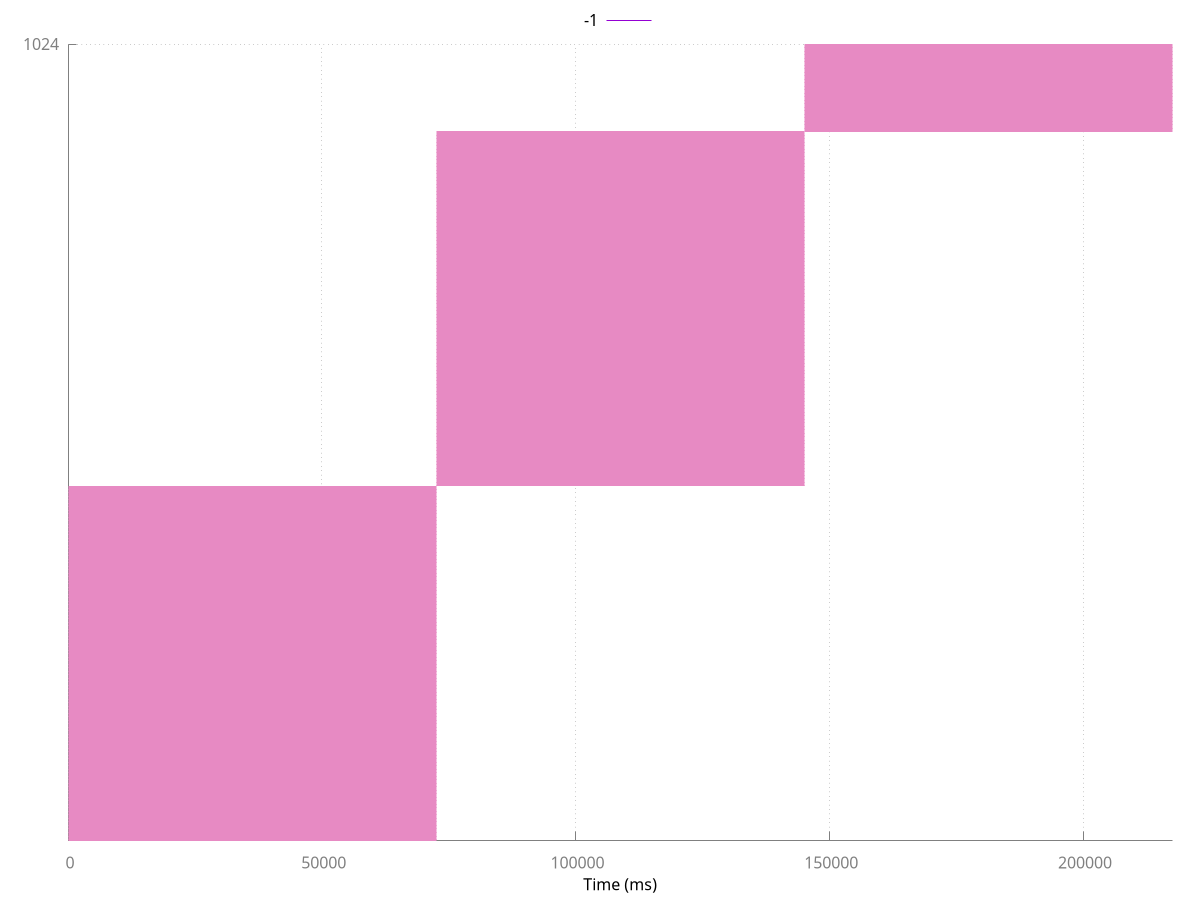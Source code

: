set terminal pdfcairo font 'Times,22' linewidth 4 rounded dashlength 2 size 5,5

# Line style for axes
set style line 80 lt 1 lc rgb "#808080"

# Line style for grid
set style line 81 lt 0 # dashed
set style line 81 lt rgb "#808080"  # grey

set grid back linestyle 81
set border 3 back linestyle 80 # Remove border on top and right.  These
             # borders are useless and make it harder
             # to see plotted lines near the border.
    # Also, put it in grey; no need for so much emphasis on a border.
set xtics nomirror
set ytics nomirror

set style line 1 lt rgb "#fc8d62" lw 1 pt 1
set style line 2 lt rgb "#8da0cb" lw 1 pt 6
set style line 3 lt rgb "#e78ac3" lw 1 pt 2
set style line 4 lt rgb "#a6d854" lw 1 pt 3
set style line 5 lt rgb "#66c2a5" lw 1 pt 4
set style line 6 lt rgb "#ffd92f" lw 1 pt 5
set style line 7 lt rgb "#e5c494" lw 1 pt 7
set style line 8 lt rgb "#b3b3b3" lw 1 pt 8

set xlabel "Time (ms)" offset 0,0.5
set key above

set arrow from 0,0 to 72537.3964844,0 ls 3 nohead
set arrow from 0,1 to 72537.3964844,1 ls 3 nohead
set arrow from 0,2 to 72537.3964844,2 ls 3 nohead
set arrow from 0,3 to 72537.3964844,3 ls 3 nohead
set arrow from 0,4 to 72537.3964844,4 ls 3 nohead
set arrow from 0,5 to 72537.3964844,5 ls 3 nohead
set arrow from 0,6 to 72537.3964844,6 ls 3 nohead
set arrow from 0,7 to 72537.3964844,7 ls 3 nohead
set arrow from 0,8 to 72537.3964844,8 ls 3 nohead
set arrow from 0,9 to 72537.3964844,9 ls 3 nohead
set arrow from 0,10 to 72537.3964844,10 ls 3 nohead
set arrow from 0,11 to 72537.3964844,11 ls 3 nohead
set arrow from 0,12 to 72537.3964844,12 ls 3 nohead
set arrow from 0,13 to 72537.3964844,13 ls 3 nohead
set arrow from 0,14 to 72537.3964844,14 ls 3 nohead
set arrow from 0,15 to 72537.3964844,15 ls 3 nohead
set arrow from 0,16 to 72537.3964844,16 ls 3 nohead
set arrow from 0,17 to 72537.3964844,17 ls 3 nohead
set arrow from 0,18 to 72537.3964844,18 ls 3 nohead
set arrow from 0,19 to 72537.3964844,19 ls 3 nohead
set arrow from 0,20 to 72537.3964844,20 ls 3 nohead
set arrow from 0,21 to 72537.3964844,21 ls 3 nohead
set arrow from 0,22 to 72537.3964844,22 ls 3 nohead
set arrow from 0,23 to 72537.3964844,23 ls 3 nohead
set arrow from 0,24 to 72537.3964844,24 ls 3 nohead
set arrow from 0,25 to 72537.3964844,25 ls 3 nohead
set arrow from 0,26 to 72537.3964844,26 ls 3 nohead
set arrow from 0,27 to 72537.3964844,27 ls 3 nohead
set arrow from 0,28 to 72537.3964844,28 ls 3 nohead
set arrow from 0,29 to 72537.3964844,29 ls 3 nohead
set arrow from 0,30 to 72537.3964844,30 ls 3 nohead
set arrow from 0,31 to 72537.3964844,31 ls 3 nohead
set arrow from 0,32 to 72537.3964844,32 ls 3 nohead
set arrow from 0,33 to 72537.3964844,33 ls 3 nohead
set arrow from 0,34 to 72537.3964844,34 ls 3 nohead
set arrow from 0,35 to 72537.3964844,35 ls 3 nohead
set arrow from 0,36 to 72537.3964844,36 ls 3 nohead
set arrow from 0,37 to 72537.3964844,37 ls 3 nohead
set arrow from 0,38 to 72537.3964844,38 ls 3 nohead
set arrow from 0,39 to 72537.3964844,39 ls 3 nohead
set arrow from 0,40 to 72537.3964844,40 ls 3 nohead
set arrow from 0,41 to 72537.3964844,41 ls 3 nohead
set arrow from 0,42 to 72537.3964844,42 ls 3 nohead
set arrow from 0,43 to 72537.3964844,43 ls 3 nohead
set arrow from 0,44 to 72537.3964844,44 ls 3 nohead
set arrow from 0,45 to 72537.3964844,45 ls 3 nohead
set arrow from 0,46 to 72537.3964844,46 ls 3 nohead
set arrow from 0,47 to 72537.3964844,47 ls 3 nohead
set arrow from 0,48 to 72537.3964844,48 ls 3 nohead
set arrow from 0,49 to 72537.3964844,49 ls 3 nohead
set arrow from 0,50 to 72537.3964844,50 ls 3 nohead
set arrow from 0,51 to 72537.3964844,51 ls 3 nohead
set arrow from 0,52 to 72537.3964844,52 ls 3 nohead
set arrow from 0,53 to 72537.3964844,53 ls 3 nohead
set arrow from 0,54 to 72537.3964844,54 ls 3 nohead
set arrow from 0,55 to 72537.3964844,55 ls 3 nohead
set arrow from 0,56 to 72537.3964844,56 ls 3 nohead
set arrow from 0,57 to 72537.3964844,57 ls 3 nohead
set arrow from 0,58 to 72537.3964844,58 ls 3 nohead
set arrow from 0,59 to 72537.3964844,59 ls 3 nohead
set arrow from 0,60 to 72537.3964844,60 ls 3 nohead
set arrow from 0,61 to 72537.3964844,61 ls 3 nohead
set arrow from 0,62 to 72537.3964844,62 ls 3 nohead
set arrow from 0,63 to 72537.3964844,63 ls 3 nohead
set arrow from 0,64 to 72537.3964844,64 ls 3 nohead
set arrow from 0,65 to 72537.3964844,65 ls 3 nohead
set arrow from 0,66 to 72537.3964844,66 ls 3 nohead
set arrow from 0,67 to 72537.3964844,67 ls 3 nohead
set arrow from 0,68 to 72537.3964844,68 ls 3 nohead
set arrow from 0,69 to 72537.3964844,69 ls 3 nohead
set arrow from 0,70 to 72537.3964844,70 ls 3 nohead
set arrow from 0,71 to 72537.3964844,71 ls 3 nohead
set arrow from 0,72 to 72537.3964844,72 ls 3 nohead
set arrow from 0,73 to 72537.3964844,73 ls 3 nohead
set arrow from 0,74 to 72537.3964844,74 ls 3 nohead
set arrow from 0,75 to 72537.3964844,75 ls 3 nohead
set arrow from 0,76 to 72537.3964844,76 ls 3 nohead
set arrow from 0,77 to 72537.3964844,77 ls 3 nohead
set arrow from 0,78 to 72537.3964844,78 ls 3 nohead
set arrow from 0,79 to 72537.3964844,79 ls 3 nohead
set arrow from 0,80 to 72537.3964844,80 ls 3 nohead
set arrow from 0,81 to 72537.3964844,81 ls 3 nohead
set arrow from 0,82 to 72537.3964844,82 ls 3 nohead
set arrow from 0,83 to 72537.3964844,83 ls 3 nohead
set arrow from 0,84 to 72537.3964844,84 ls 3 nohead
set arrow from 0,85 to 72537.3964844,85 ls 3 nohead
set arrow from 0,86 to 72537.3964844,86 ls 3 nohead
set arrow from 0,87 to 72537.3964844,87 ls 3 nohead
set arrow from 0,88 to 72537.3964844,88 ls 3 nohead
set arrow from 0,89 to 72537.3964844,89 ls 3 nohead
set arrow from 0,90 to 72537.3964844,90 ls 3 nohead
set arrow from 0,91 to 72537.3964844,91 ls 3 nohead
set arrow from 0,92 to 72537.3964844,92 ls 3 nohead
set arrow from 0,93 to 72537.3964844,93 ls 3 nohead
set arrow from 0,94 to 72537.3964844,94 ls 3 nohead
set arrow from 0,95 to 72537.3964844,95 ls 3 nohead
set arrow from 0,96 to 72537.3964844,96 ls 3 nohead
set arrow from 0,97 to 72537.3964844,97 ls 3 nohead
set arrow from 0,98 to 72537.3964844,98 ls 3 nohead
set arrow from 0,99 to 72537.3964844,99 ls 3 nohead
set arrow from 0,100 to 72537.3964844,100 ls 3 nohead
set arrow from 0,101 to 72537.3964844,101 ls 3 nohead
set arrow from 0,102 to 72537.3964844,102 ls 3 nohead
set arrow from 0,103 to 72537.3964844,103 ls 3 nohead
set arrow from 0,104 to 72537.3964844,104 ls 3 nohead
set arrow from 0,105 to 72537.3964844,105 ls 3 nohead
set arrow from 0,106 to 72537.3964844,106 ls 3 nohead
set arrow from 0,107 to 72537.3964844,107 ls 3 nohead
set arrow from 0,108 to 72537.3964844,108 ls 3 nohead
set arrow from 0,109 to 72537.3964844,109 ls 3 nohead
set arrow from 0,110 to 72537.3964844,110 ls 3 nohead
set arrow from 0,111 to 72537.3964844,111 ls 3 nohead
set arrow from 0,112 to 72537.3964844,112 ls 3 nohead
set arrow from 0,113 to 72537.3964844,113 ls 3 nohead
set arrow from 0,114 to 72537.3964844,114 ls 3 nohead
set arrow from 0,115 to 72537.3964844,115 ls 3 nohead
set arrow from 0,116 to 72537.3964844,116 ls 3 nohead
set arrow from 0,117 to 72537.3964844,117 ls 3 nohead
set arrow from 0,118 to 72537.3964844,118 ls 3 nohead
set arrow from 0,119 to 72537.3964844,119 ls 3 nohead
set arrow from 0,120 to 72537.3964844,120 ls 3 nohead
set arrow from 0,121 to 72537.3964844,121 ls 3 nohead
set arrow from 0,122 to 72537.3964844,122 ls 3 nohead
set arrow from 0,123 to 72537.3964844,123 ls 3 nohead
set arrow from 0,124 to 72537.3964844,124 ls 3 nohead
set arrow from 0,125 to 72537.3964844,125 ls 3 nohead
set arrow from 0,126 to 72537.3964844,126 ls 3 nohead
set arrow from 0,127 to 72537.3964844,127 ls 3 nohead
set arrow from 0,128 to 72537.3964844,128 ls 3 nohead
set arrow from 0,129 to 72537.3964844,129 ls 3 nohead
set arrow from 0,130 to 72537.3964844,130 ls 3 nohead
set arrow from 0,131 to 72537.3964844,131 ls 3 nohead
set arrow from 0,132 to 72537.3964844,132 ls 3 nohead
set arrow from 0,133 to 72537.3964844,133 ls 3 nohead
set arrow from 0,134 to 72537.3964844,134 ls 3 nohead
set arrow from 0,135 to 72537.3964844,135 ls 3 nohead
set arrow from 0,136 to 72537.3964844,136 ls 3 nohead
set arrow from 0,137 to 72537.3964844,137 ls 3 nohead
set arrow from 0,138 to 72537.3964844,138 ls 3 nohead
set arrow from 0,139 to 72537.3964844,139 ls 3 nohead
set arrow from 0,140 to 72537.3964844,140 ls 3 nohead
set arrow from 0,141 to 72537.3964844,141 ls 3 nohead
set arrow from 0,142 to 72537.3964844,142 ls 3 nohead
set arrow from 0,143 to 72537.3964844,143 ls 3 nohead
set arrow from 0,144 to 72537.3964844,144 ls 3 nohead
set arrow from 0,145 to 72537.3964844,145 ls 3 nohead
set arrow from 0,146 to 72537.3964844,146 ls 3 nohead
set arrow from 0,147 to 72537.3964844,147 ls 3 nohead
set arrow from 0,148 to 72537.3964844,148 ls 3 nohead
set arrow from 0,149 to 72537.3964844,149 ls 3 nohead
set arrow from 0,150 to 72537.3964844,150 ls 3 nohead
set arrow from 0,151 to 72537.3964844,151 ls 3 nohead
set arrow from 0,152 to 72537.3964844,152 ls 3 nohead
set arrow from 0,153 to 72537.3964844,153 ls 3 nohead
set arrow from 0,154 to 72537.3964844,154 ls 3 nohead
set arrow from 0,155 to 72537.3964844,155 ls 3 nohead
set arrow from 0,156 to 72537.3964844,156 ls 3 nohead
set arrow from 0,157 to 72537.3964844,157 ls 3 nohead
set arrow from 0,158 to 72537.3964844,158 ls 3 nohead
set arrow from 0,159 to 72537.3964844,159 ls 3 nohead
set arrow from 0,160 to 72537.3964844,160 ls 3 nohead
set arrow from 0,161 to 72537.3964844,161 ls 3 nohead
set arrow from 0,162 to 72537.3964844,162 ls 3 nohead
set arrow from 0,163 to 72537.3964844,163 ls 3 nohead
set arrow from 0,164 to 72537.3964844,164 ls 3 nohead
set arrow from 0,165 to 72537.3964844,165 ls 3 nohead
set arrow from 0,166 to 72537.3964844,166 ls 3 nohead
set arrow from 0,167 to 72537.3964844,167 ls 3 nohead
set arrow from 0,168 to 72537.3964844,168 ls 3 nohead
set arrow from 0,169 to 72537.3964844,169 ls 3 nohead
set arrow from 0,170 to 72537.3964844,170 ls 3 nohead
set arrow from 0,171 to 72537.3964844,171 ls 3 nohead
set arrow from 0,172 to 72537.3964844,172 ls 3 nohead
set arrow from 0,173 to 72537.3964844,173 ls 3 nohead
set arrow from 0,174 to 72537.3964844,174 ls 3 nohead
set arrow from 0,175 to 72537.3964844,175 ls 3 nohead
set arrow from 0,176 to 72537.3964844,176 ls 3 nohead
set arrow from 0,177 to 72537.3964844,177 ls 3 nohead
set arrow from 0,178 to 72537.3964844,178 ls 3 nohead
set arrow from 0,179 to 72537.3964844,179 ls 3 nohead
set arrow from 0,180 to 72537.3964844,180 ls 3 nohead
set arrow from 0,181 to 72537.3964844,181 ls 3 nohead
set arrow from 0,182 to 72537.3964844,182 ls 3 nohead
set arrow from 0,183 to 72537.3964844,183 ls 3 nohead
set arrow from 0,184 to 72537.3964844,184 ls 3 nohead
set arrow from 0,185 to 72537.3964844,185 ls 3 nohead
set arrow from 0,186 to 72537.3964844,186 ls 3 nohead
set arrow from 0,187 to 72537.3964844,187 ls 3 nohead
set arrow from 0,188 to 72537.3964844,188 ls 3 nohead
set arrow from 0,189 to 72537.3964844,189 ls 3 nohead
set arrow from 0,190 to 72537.3964844,190 ls 3 nohead
set arrow from 0,191 to 72537.3964844,191 ls 3 nohead
set arrow from 0,192 to 72537.3964844,192 ls 3 nohead
set arrow from 0,193 to 72537.3964844,193 ls 3 nohead
set arrow from 0,194 to 72537.3964844,194 ls 3 nohead
set arrow from 0,195 to 72537.3964844,195 ls 3 nohead
set arrow from 0,196 to 72537.3964844,196 ls 3 nohead
set arrow from 0,197 to 72537.3964844,197 ls 3 nohead
set arrow from 0,198 to 72537.3964844,198 ls 3 nohead
set arrow from 0,199 to 72537.3964844,199 ls 3 nohead
set arrow from 0,200 to 72537.3964844,200 ls 3 nohead
set arrow from 0,201 to 72537.3964844,201 ls 3 nohead
set arrow from 0,202 to 72537.3964844,202 ls 3 nohead
set arrow from 0,203 to 72537.3964844,203 ls 3 nohead
set arrow from 0,204 to 72537.3964844,204 ls 3 nohead
set arrow from 0,205 to 72537.3964844,205 ls 3 nohead
set arrow from 0,206 to 72537.3964844,206 ls 3 nohead
set arrow from 0,207 to 72537.3964844,207 ls 3 nohead
set arrow from 0,208 to 72537.3964844,208 ls 3 nohead
set arrow from 0,209 to 72537.3964844,209 ls 3 nohead
set arrow from 0,210 to 72537.3964844,210 ls 3 nohead
set arrow from 0,211 to 72537.3964844,211 ls 3 nohead
set arrow from 0,212 to 72537.3964844,212 ls 3 nohead
set arrow from 0,213 to 72537.3964844,213 ls 3 nohead
set arrow from 0,214 to 72537.3964844,214 ls 3 nohead
set arrow from 0,215 to 72537.3964844,215 ls 3 nohead
set arrow from 0,216 to 72537.3964844,216 ls 3 nohead
set arrow from 0,217 to 72537.3964844,217 ls 3 nohead
set arrow from 0,218 to 72537.3964844,218 ls 3 nohead
set arrow from 0,219 to 72537.3964844,219 ls 3 nohead
set arrow from 0,220 to 72537.3964844,220 ls 3 nohead
set arrow from 0,221 to 72537.3964844,221 ls 3 nohead
set arrow from 0,222 to 72537.3964844,222 ls 3 nohead
set arrow from 0,223 to 72537.3964844,223 ls 3 nohead
set arrow from 0,224 to 72537.3964844,224 ls 3 nohead
set arrow from 0,225 to 72537.3964844,225 ls 3 nohead
set arrow from 0,226 to 72537.3964844,226 ls 3 nohead
set arrow from 0,227 to 72537.3964844,227 ls 3 nohead
set arrow from 0,228 to 72537.3964844,228 ls 3 nohead
set arrow from 0,229 to 72537.3964844,229 ls 3 nohead
set arrow from 0,230 to 72537.3964844,230 ls 3 nohead
set arrow from 0,231 to 72537.3964844,231 ls 3 nohead
set arrow from 0,232 to 72537.3964844,232 ls 3 nohead
set arrow from 0,233 to 72537.3964844,233 ls 3 nohead
set arrow from 0,234 to 72537.3964844,234 ls 3 nohead
set arrow from 0,235 to 72537.3964844,235 ls 3 nohead
set arrow from 0,236 to 72537.3964844,236 ls 3 nohead
set arrow from 0,237 to 72537.3964844,237 ls 3 nohead
set arrow from 0,238 to 72537.3964844,238 ls 3 nohead
set arrow from 0,239 to 72537.3964844,239 ls 3 nohead
set arrow from 0,240 to 72537.3964844,240 ls 3 nohead
set arrow from 0,241 to 72537.3964844,241 ls 3 nohead
set arrow from 0,242 to 72537.3964844,242 ls 3 nohead
set arrow from 0,243 to 72537.3964844,243 ls 3 nohead
set arrow from 0,244 to 72537.3964844,244 ls 3 nohead
set arrow from 0,245 to 72537.3964844,245 ls 3 nohead
set arrow from 0,246 to 72537.3964844,246 ls 3 nohead
set arrow from 0,247 to 72537.3964844,247 ls 3 nohead
set arrow from 0,248 to 72537.3964844,248 ls 3 nohead
set arrow from 0,249 to 72537.3964844,249 ls 3 nohead
set arrow from 0,250 to 72537.3964844,250 ls 3 nohead
set arrow from 0,251 to 72537.3964844,251 ls 3 nohead
set arrow from 0,252 to 72537.3964844,252 ls 3 nohead
set arrow from 0,253 to 72537.3964844,253 ls 3 nohead
set arrow from 0,254 to 72537.3964844,254 ls 3 nohead
set arrow from 0,255 to 72537.3964844,255 ls 3 nohead
set arrow from 0,256 to 72537.3964844,256 ls 3 nohead
set arrow from 0,257 to 72537.3964844,257 ls 3 nohead
set arrow from 0,258 to 72537.3964844,258 ls 3 nohead
set arrow from 0,259 to 72537.3964844,259 ls 3 nohead
set arrow from 0,260 to 72537.3964844,260 ls 3 nohead
set arrow from 0,261 to 72537.3964844,261 ls 3 nohead
set arrow from 0,262 to 72537.3964844,262 ls 3 nohead
set arrow from 0,263 to 72537.3964844,263 ls 3 nohead
set arrow from 0,264 to 72537.3964844,264 ls 3 nohead
set arrow from 0,265 to 72537.3964844,265 ls 3 nohead
set arrow from 0,266 to 72537.3964844,266 ls 3 nohead
set arrow from 0,267 to 72537.3964844,267 ls 3 nohead
set arrow from 0,268 to 72537.3964844,268 ls 3 nohead
set arrow from 0,269 to 72537.3964844,269 ls 3 nohead
set arrow from 0,270 to 72537.3964844,270 ls 3 nohead
set arrow from 0,271 to 72537.3964844,271 ls 3 nohead
set arrow from 0,272 to 72537.3964844,272 ls 3 nohead
set arrow from 0,273 to 72537.3964844,273 ls 3 nohead
set arrow from 0,274 to 72537.3964844,274 ls 3 nohead
set arrow from 0,275 to 72537.3964844,275 ls 3 nohead
set arrow from 0,276 to 72537.3964844,276 ls 3 nohead
set arrow from 0,277 to 72537.3964844,277 ls 3 nohead
set arrow from 0,278 to 72537.3964844,278 ls 3 nohead
set arrow from 0,279 to 72537.3964844,279 ls 3 nohead
set arrow from 0,280 to 72537.3964844,280 ls 3 nohead
set arrow from 0,281 to 72537.3964844,281 ls 3 nohead
set arrow from 0,282 to 72537.3964844,282 ls 3 nohead
set arrow from 0,283 to 72537.3964844,283 ls 3 nohead
set arrow from 0,284 to 72537.3964844,284 ls 3 nohead
set arrow from 0,285 to 72537.3964844,285 ls 3 nohead
set arrow from 0,286 to 72537.3964844,286 ls 3 nohead
set arrow from 0,287 to 72537.3964844,287 ls 3 nohead
set arrow from 0,288 to 72537.3964844,288 ls 3 nohead
set arrow from 0,289 to 72537.3964844,289 ls 3 nohead
set arrow from 0,290 to 72537.3964844,290 ls 3 nohead
set arrow from 0,291 to 72537.3964844,291 ls 3 nohead
set arrow from 0,292 to 72537.3964844,292 ls 3 nohead
set arrow from 0,293 to 72537.3964844,293 ls 3 nohead
set arrow from 0,294 to 72537.3964844,294 ls 3 nohead
set arrow from 0,295 to 72537.3964844,295 ls 3 nohead
set arrow from 0,296 to 72537.3964844,296 ls 3 nohead
set arrow from 0,297 to 72537.3964844,297 ls 3 nohead
set arrow from 0,298 to 72537.3964844,298 ls 3 nohead
set arrow from 0,299 to 72537.3964844,299 ls 3 nohead
set arrow from 0,300 to 72537.3964844,300 ls 3 nohead
set arrow from 0,301 to 72537.3964844,301 ls 3 nohead
set arrow from 0,302 to 72537.3964844,302 ls 3 nohead
set arrow from 0,303 to 72537.3964844,303 ls 3 nohead
set arrow from 0,304 to 72537.3964844,304 ls 3 nohead
set arrow from 0,305 to 72537.3964844,305 ls 3 nohead
set arrow from 0,306 to 72537.3964844,306 ls 3 nohead
set arrow from 0,307 to 72537.3964844,307 ls 3 nohead
set arrow from 0,308 to 72537.3964844,308 ls 3 nohead
set arrow from 0,309 to 72537.3964844,309 ls 3 nohead
set arrow from 0,310 to 72537.3964844,310 ls 3 nohead
set arrow from 0,311 to 72537.3964844,311 ls 3 nohead
set arrow from 0,312 to 72537.3964844,312 ls 3 nohead
set arrow from 0,313 to 72537.3964844,313 ls 3 nohead
set arrow from 0,314 to 72537.3964844,314 ls 3 nohead
set arrow from 0,315 to 72537.3964844,315 ls 3 nohead
set arrow from 0,316 to 72537.3964844,316 ls 3 nohead
set arrow from 0,317 to 72537.3964844,317 ls 3 nohead
set arrow from 0,318 to 72537.3964844,318 ls 3 nohead
set arrow from 0,319 to 72537.3964844,319 ls 3 nohead
set arrow from 0,320 to 72537.3964844,320 ls 3 nohead
set arrow from 0,321 to 72537.3964844,321 ls 3 nohead
set arrow from 0,322 to 72537.3964844,322 ls 3 nohead
set arrow from 0,323 to 72537.3964844,323 ls 3 nohead
set arrow from 0,324 to 72537.3964844,324 ls 3 nohead
set arrow from 0,325 to 72537.3964844,325 ls 3 nohead
set arrow from 0,326 to 72537.3964844,326 ls 3 nohead
set arrow from 0,327 to 72537.3964844,327 ls 3 nohead
set arrow from 0,328 to 72537.3964844,328 ls 3 nohead
set arrow from 0,329 to 72537.3964844,329 ls 3 nohead
set arrow from 0,330 to 72537.3964844,330 ls 3 nohead
set arrow from 0,331 to 72537.3964844,331 ls 3 nohead
set arrow from 0,332 to 72537.3964844,332 ls 3 nohead
set arrow from 0,333 to 72537.3964844,333 ls 3 nohead
set arrow from 0,334 to 72537.3964844,334 ls 3 nohead
set arrow from 0,335 to 72537.3964844,335 ls 3 nohead
set arrow from 0,336 to 72537.3964844,336 ls 3 nohead
set arrow from 0,337 to 72537.3964844,337 ls 3 nohead
set arrow from 0,338 to 72537.3964844,338 ls 3 nohead
set arrow from 0,339 to 72537.3964844,339 ls 3 nohead
set arrow from 0,340 to 72537.3964844,340 ls 3 nohead
set arrow from 0,341 to 72537.3964844,341 ls 3 nohead
set arrow from 0,342 to 72537.3964844,342 ls 3 nohead
set arrow from 0,343 to 72537.3964844,343 ls 3 nohead
set arrow from 0,344 to 72537.3964844,344 ls 3 nohead
set arrow from 0,345 to 72537.3964844,345 ls 3 nohead
set arrow from 0,346 to 72537.3964844,346 ls 3 nohead
set arrow from 0,347 to 72537.3964844,347 ls 3 nohead
set arrow from 0,348 to 72537.3964844,348 ls 3 nohead
set arrow from 0,349 to 72537.3964844,349 ls 3 nohead
set arrow from 0,350 to 72537.3964844,350 ls 3 nohead
set arrow from 0,351 to 72537.3964844,351 ls 3 nohead
set arrow from 0,352 to 72537.3964844,352 ls 3 nohead
set arrow from 0,353 to 72537.3964844,353 ls 3 nohead
set arrow from 0,354 to 72537.3964844,354 ls 3 nohead
set arrow from 0,355 to 72537.3964844,355 ls 3 nohead
set arrow from 0,356 to 72537.3964844,356 ls 3 nohead
set arrow from 0,357 to 72537.3964844,357 ls 3 nohead
set arrow from 0,358 to 72537.3964844,358 ls 3 nohead
set arrow from 0,359 to 72537.3964844,359 ls 3 nohead
set arrow from 0,360 to 72537.3964844,360 ls 3 nohead
set arrow from 0,361 to 72537.3964844,361 ls 3 nohead
set arrow from 0,362 to 72537.3964844,362 ls 3 nohead
set arrow from 0,363 to 72537.3964844,363 ls 3 nohead
set arrow from 0,364 to 72537.3964844,364 ls 3 nohead
set arrow from 0,365 to 72537.3964844,365 ls 3 nohead
set arrow from 0,366 to 72537.3964844,366 ls 3 nohead
set arrow from 0,367 to 72537.3964844,367 ls 3 nohead
set arrow from 0,368 to 72537.3964844,368 ls 3 nohead
set arrow from 0,369 to 72537.3964844,369 ls 3 nohead
set arrow from 0,370 to 72537.3964844,370 ls 3 nohead
set arrow from 0,371 to 72537.3964844,371 ls 3 nohead
set arrow from 0,372 to 72537.3964844,372 ls 3 nohead
set arrow from 0,373 to 72537.3964844,373 ls 3 nohead
set arrow from 0,374 to 72537.3964844,374 ls 3 nohead
set arrow from 0,375 to 72537.3964844,375 ls 3 nohead
set arrow from 0,376 to 72537.3964844,376 ls 3 nohead
set arrow from 0,377 to 72537.3964844,377 ls 3 nohead
set arrow from 0,378 to 72537.3964844,378 ls 3 nohead
set arrow from 0,379 to 72537.3964844,379 ls 3 nohead
set arrow from 0,380 to 72537.3964844,380 ls 3 nohead
set arrow from 0,381 to 72537.3964844,381 ls 3 nohead
set arrow from 0,382 to 72537.3964844,382 ls 3 nohead
set arrow from 0,383 to 72537.3964844,383 ls 3 nohead
set arrow from 0,384 to 72537.3964844,384 ls 3 nohead
set arrow from 0,385 to 72537.3964844,385 ls 3 nohead
set arrow from 0,386 to 72537.3964844,386 ls 3 nohead
set arrow from 0,387 to 72537.3964844,387 ls 3 nohead
set arrow from 0,388 to 72537.3964844,388 ls 3 nohead
set arrow from 0,389 to 72537.3964844,389 ls 3 nohead
set arrow from 0,390 to 72537.3964844,390 ls 3 nohead
set arrow from 0,391 to 72537.3964844,391 ls 3 nohead
set arrow from 0,392 to 72537.3964844,392 ls 3 nohead
set arrow from 0,393 to 72537.3964844,393 ls 3 nohead
set arrow from 0,394 to 72537.3964844,394 ls 3 nohead
set arrow from 0,395 to 72537.3964844,395 ls 3 nohead
set arrow from 0,396 to 72537.3964844,396 ls 3 nohead
set arrow from 0,397 to 72537.3964844,397 ls 3 nohead
set arrow from 0,398 to 72537.3964844,398 ls 3 nohead
set arrow from 0,399 to 72537.3964844,399 ls 3 nohead
set arrow from 0,400 to 72537.3964844,400 ls 3 nohead
set arrow from 0,401 to 72537.3964844,401 ls 3 nohead
set arrow from 0,402 to 72537.3964844,402 ls 3 nohead
set arrow from 0,403 to 72537.3964844,403 ls 3 nohead
set arrow from 0,404 to 72537.3964844,404 ls 3 nohead
set arrow from 0,405 to 72537.3964844,405 ls 3 nohead
set arrow from 0,406 to 72537.3964844,406 ls 3 nohead
set arrow from 0,407 to 72537.3964844,407 ls 3 nohead
set arrow from 0,408 to 72537.3964844,408 ls 3 nohead
set arrow from 0,409 to 72537.3964844,409 ls 3 nohead
set arrow from 0,410 to 72537.3964844,410 ls 3 nohead
set arrow from 0,411 to 72537.3964844,411 ls 3 nohead
set arrow from 0,412 to 72537.3964844,412 ls 3 nohead
set arrow from 0,413 to 72537.3964844,413 ls 3 nohead
set arrow from 0,414 to 72537.3964844,414 ls 3 nohead
set arrow from 0,415 to 72537.3964844,415 ls 3 nohead
set arrow from 0,416 to 72537.3964844,416 ls 3 nohead
set arrow from 0,417 to 72537.3964844,417 ls 3 nohead
set arrow from 0,418 to 72537.3964844,418 ls 3 nohead
set arrow from 0,419 to 72537.3964844,419 ls 3 nohead
set arrow from 0,420 to 72537.3964844,420 ls 3 nohead
set arrow from 0,421 to 72537.3964844,421 ls 3 nohead
set arrow from 0,422 to 72537.3964844,422 ls 3 nohead
set arrow from 0,423 to 72537.3964844,423 ls 3 nohead
set arrow from 0,424 to 72537.3964844,424 ls 3 nohead
set arrow from 0,425 to 72537.3964844,425 ls 3 nohead
set arrow from 0,426 to 72537.3964844,426 ls 3 nohead
set arrow from 0,427 to 72537.3964844,427 ls 3 nohead
set arrow from 0,428 to 72537.3964844,428 ls 3 nohead
set arrow from 0,429 to 72537.3964844,429 ls 3 nohead
set arrow from 0,430 to 72537.3964844,430 ls 3 nohead
set arrow from 0,431 to 72537.3964844,431 ls 3 nohead
set arrow from 0,432 to 72537.3964844,432 ls 3 nohead
set arrow from 0,433 to 72537.3964844,433 ls 3 nohead
set arrow from 0,434 to 72537.3964844,434 ls 3 nohead
set arrow from 0,435 to 72537.3964844,435 ls 3 nohead
set arrow from 0,436 to 72537.3964844,436 ls 3 nohead
set arrow from 0,437 to 72537.3964844,437 ls 3 nohead
set arrow from 0,438 to 72537.3964844,438 ls 3 nohead
set arrow from 0,439 to 72537.3964844,439 ls 3 nohead
set arrow from 0,440 to 72537.3964844,440 ls 3 nohead
set arrow from 0,441 to 72537.3964844,441 ls 3 nohead
set arrow from 0,442 to 72537.3964844,442 ls 3 nohead
set arrow from 0,443 to 72537.3964844,443 ls 3 nohead
set arrow from 0,444 to 72537.3964844,444 ls 3 nohead
set arrow from 0,445 to 72537.3964844,445 ls 3 nohead
set arrow from 0,446 to 72537.3964844,446 ls 3 nohead
set arrow from 0,447 to 72537.3964844,447 ls 3 nohead
set arrow from 0,448 to 72537.3964844,448 ls 3 nohead
set arrow from 0,449 to 72537.3964844,449 ls 3 nohead
set arrow from 0,450 to 72537.3964844,450 ls 3 nohead
set arrow from 0,451 to 72537.3964844,451 ls 3 nohead
set arrow from 0,452 to 72537.3964844,452 ls 3 nohead
set arrow from 0,453 to 72537.3964844,453 ls 3 nohead
set arrow from 0,454 to 72537.3964844,454 ls 3 nohead
set arrow from 0,455 to 72537.3964844,455 ls 3 nohead
set arrow from 72537.3964844,456 to 145074.792969,456 ls 3 nohead
set arrow from 72537.3964844,457 to 145074.792969,457 ls 3 nohead
set arrow from 72537.3964844,458 to 145074.792969,458 ls 3 nohead
set arrow from 72537.3964844,459 to 145074.792969,459 ls 3 nohead
set arrow from 72537.3964844,460 to 145074.792969,460 ls 3 nohead
set arrow from 72537.3964844,461 to 145074.792969,461 ls 3 nohead
set arrow from 72537.3964844,462 to 145074.792969,462 ls 3 nohead
set arrow from 72537.3964844,463 to 145074.792969,463 ls 3 nohead
set arrow from 72537.3964844,464 to 145074.792969,464 ls 3 nohead
set arrow from 72537.3964844,465 to 145074.792969,465 ls 3 nohead
set arrow from 72537.3964844,466 to 145074.792969,466 ls 3 nohead
set arrow from 72537.3964844,467 to 145074.792969,467 ls 3 nohead
set arrow from 72537.3964844,468 to 145074.792969,468 ls 3 nohead
set arrow from 72537.3964844,469 to 145074.792969,469 ls 3 nohead
set arrow from 72537.3964844,470 to 145074.792969,470 ls 3 nohead
set arrow from 72537.3964844,471 to 145074.792969,471 ls 3 nohead
set arrow from 72537.3964844,472 to 145074.792969,472 ls 3 nohead
set arrow from 72537.3964844,473 to 145074.792969,473 ls 3 nohead
set arrow from 72537.3964844,474 to 145074.792969,474 ls 3 nohead
set arrow from 72537.3964844,475 to 145074.792969,475 ls 3 nohead
set arrow from 72537.3964844,476 to 145074.792969,476 ls 3 nohead
set arrow from 72537.3964844,477 to 145074.792969,477 ls 3 nohead
set arrow from 72537.3964844,478 to 145074.792969,478 ls 3 nohead
set arrow from 72537.3964844,479 to 145074.792969,479 ls 3 nohead
set arrow from 72537.3964844,480 to 145074.792969,480 ls 3 nohead
set arrow from 72537.3964844,481 to 145074.792969,481 ls 3 nohead
set arrow from 72537.3964844,482 to 145074.792969,482 ls 3 nohead
set arrow from 72537.3964844,483 to 145074.792969,483 ls 3 nohead
set arrow from 72537.3964844,484 to 145074.792969,484 ls 3 nohead
set arrow from 72537.3964844,485 to 145074.792969,485 ls 3 nohead
set arrow from 72537.3964844,486 to 145074.792969,486 ls 3 nohead
set arrow from 72537.3964844,487 to 145074.792969,487 ls 3 nohead
set arrow from 72537.3964844,488 to 145074.792969,488 ls 3 nohead
set arrow from 72537.3964844,489 to 145074.792969,489 ls 3 nohead
set arrow from 72537.3964844,490 to 145074.792969,490 ls 3 nohead
set arrow from 72537.3964844,491 to 145074.792969,491 ls 3 nohead
set arrow from 72537.3964844,492 to 145074.792969,492 ls 3 nohead
set arrow from 72537.3964844,493 to 145074.792969,493 ls 3 nohead
set arrow from 72537.3964844,494 to 145074.792969,494 ls 3 nohead
set arrow from 72537.3964844,495 to 145074.792969,495 ls 3 nohead
set arrow from 72537.3964844,496 to 145074.792969,496 ls 3 nohead
set arrow from 72537.3964844,497 to 145074.792969,497 ls 3 nohead
set arrow from 72537.3964844,498 to 145074.792969,498 ls 3 nohead
set arrow from 72537.3964844,499 to 145074.792969,499 ls 3 nohead
set arrow from 72537.3964844,500 to 145074.792969,500 ls 3 nohead
set arrow from 72537.3964844,501 to 145074.792969,501 ls 3 nohead
set arrow from 72537.3964844,502 to 145074.792969,502 ls 3 nohead
set arrow from 72537.3964844,503 to 145074.792969,503 ls 3 nohead
set arrow from 72537.3964844,504 to 145074.792969,504 ls 3 nohead
set arrow from 72537.3964844,505 to 145074.792969,505 ls 3 nohead
set arrow from 72537.3964844,506 to 145074.792969,506 ls 3 nohead
set arrow from 72537.3964844,507 to 145074.792969,507 ls 3 nohead
set arrow from 72537.3964844,508 to 145074.792969,508 ls 3 nohead
set arrow from 72537.3964844,509 to 145074.792969,509 ls 3 nohead
set arrow from 72537.3964844,510 to 145074.792969,510 ls 3 nohead
set arrow from 72537.3964844,511 to 145074.792969,511 ls 3 nohead
set arrow from 72537.3964844,512 to 145074.792969,512 ls 3 nohead
set arrow from 72537.3964844,513 to 145074.792969,513 ls 3 nohead
set arrow from 72537.3964844,514 to 145074.792969,514 ls 3 nohead
set arrow from 72537.3964844,515 to 145074.792969,515 ls 3 nohead
set arrow from 72537.3964844,516 to 145074.792969,516 ls 3 nohead
set arrow from 72537.3964844,517 to 145074.792969,517 ls 3 nohead
set arrow from 72537.3964844,518 to 145074.792969,518 ls 3 nohead
set arrow from 72537.3964844,519 to 145074.792969,519 ls 3 nohead
set arrow from 72537.3964844,520 to 145074.792969,520 ls 3 nohead
set arrow from 72537.3964844,521 to 145074.792969,521 ls 3 nohead
set arrow from 72537.3964844,522 to 145074.792969,522 ls 3 nohead
set arrow from 72537.3964844,523 to 145074.792969,523 ls 3 nohead
set arrow from 72537.3964844,524 to 145074.792969,524 ls 3 nohead
set arrow from 72537.3964844,525 to 145074.792969,525 ls 3 nohead
set arrow from 72537.3964844,526 to 145074.792969,526 ls 3 nohead
set arrow from 72537.3964844,527 to 145074.792969,527 ls 3 nohead
set arrow from 72537.3964844,528 to 145074.792969,528 ls 3 nohead
set arrow from 72537.3964844,529 to 145074.792969,529 ls 3 nohead
set arrow from 72537.3964844,530 to 145074.792969,530 ls 3 nohead
set arrow from 72537.3964844,531 to 145074.792969,531 ls 3 nohead
set arrow from 72537.3964844,532 to 145074.792969,532 ls 3 nohead
set arrow from 72537.3964844,533 to 145074.792969,533 ls 3 nohead
set arrow from 72537.3964844,534 to 145074.792969,534 ls 3 nohead
set arrow from 72537.3964844,535 to 145074.792969,535 ls 3 nohead
set arrow from 72537.3964844,536 to 145074.792969,536 ls 3 nohead
set arrow from 72537.3964844,537 to 145074.792969,537 ls 3 nohead
set arrow from 72537.3964844,538 to 145074.792969,538 ls 3 nohead
set arrow from 72537.3964844,539 to 145074.792969,539 ls 3 nohead
set arrow from 72537.3964844,540 to 145074.792969,540 ls 3 nohead
set arrow from 72537.3964844,541 to 145074.792969,541 ls 3 nohead
set arrow from 72537.3964844,542 to 145074.792969,542 ls 3 nohead
set arrow from 72537.3964844,543 to 145074.792969,543 ls 3 nohead
set arrow from 72537.3964844,544 to 145074.792969,544 ls 3 nohead
set arrow from 72537.3964844,545 to 145074.792969,545 ls 3 nohead
set arrow from 72537.3964844,546 to 145074.792969,546 ls 3 nohead
set arrow from 72537.3964844,547 to 145074.792969,547 ls 3 nohead
set arrow from 72537.3964844,548 to 145074.792969,548 ls 3 nohead
set arrow from 72537.3964844,549 to 145074.792969,549 ls 3 nohead
set arrow from 72537.3964844,550 to 145074.792969,550 ls 3 nohead
set arrow from 72537.3964844,551 to 145074.792969,551 ls 3 nohead
set arrow from 72537.3964844,552 to 145074.792969,552 ls 3 nohead
set arrow from 72537.3964844,553 to 145074.792969,553 ls 3 nohead
set arrow from 72537.3964844,554 to 145074.792969,554 ls 3 nohead
set arrow from 72537.3964844,555 to 145074.792969,555 ls 3 nohead
set arrow from 72537.3964844,556 to 145074.792969,556 ls 3 nohead
set arrow from 72537.3964844,557 to 145074.792969,557 ls 3 nohead
set arrow from 72537.3964844,558 to 145074.792969,558 ls 3 nohead
set arrow from 72537.3964844,559 to 145074.792969,559 ls 3 nohead
set arrow from 72537.3964844,560 to 145074.792969,560 ls 3 nohead
set arrow from 72537.3964844,561 to 145074.792969,561 ls 3 nohead
set arrow from 72537.3964844,562 to 145074.792969,562 ls 3 nohead
set arrow from 72537.3964844,563 to 145074.792969,563 ls 3 nohead
set arrow from 72537.3964844,564 to 145074.792969,564 ls 3 nohead
set arrow from 72537.3964844,565 to 145074.792969,565 ls 3 nohead
set arrow from 72537.3964844,566 to 145074.792969,566 ls 3 nohead
set arrow from 72537.3964844,567 to 145074.792969,567 ls 3 nohead
set arrow from 72537.3964844,568 to 145074.792969,568 ls 3 nohead
set arrow from 72537.3964844,569 to 145074.792969,569 ls 3 nohead
set arrow from 72537.3964844,570 to 145074.792969,570 ls 3 nohead
set arrow from 72537.3964844,571 to 145074.792969,571 ls 3 nohead
set arrow from 72537.3964844,572 to 145074.792969,572 ls 3 nohead
set arrow from 72537.3964844,573 to 145074.792969,573 ls 3 nohead
set arrow from 72537.3964844,574 to 145074.792969,574 ls 3 nohead
set arrow from 72537.3964844,575 to 145074.792969,575 ls 3 nohead
set arrow from 72537.3964844,576 to 145074.792969,576 ls 3 nohead
set arrow from 72537.3964844,577 to 145074.792969,577 ls 3 nohead
set arrow from 72537.3964844,578 to 145074.792969,578 ls 3 nohead
set arrow from 72537.3964844,579 to 145074.792969,579 ls 3 nohead
set arrow from 72537.3964844,580 to 145074.792969,580 ls 3 nohead
set arrow from 72537.3964844,581 to 145074.792969,581 ls 3 nohead
set arrow from 72537.3964844,582 to 145074.792969,582 ls 3 nohead
set arrow from 72537.3964844,583 to 145074.792969,583 ls 3 nohead
set arrow from 72537.3964844,584 to 145074.792969,584 ls 3 nohead
set arrow from 72537.3964844,585 to 145074.792969,585 ls 3 nohead
set arrow from 72537.3964844,586 to 145074.792969,586 ls 3 nohead
set arrow from 72537.3964844,587 to 145074.792969,587 ls 3 nohead
set arrow from 72537.3964844,588 to 145074.792969,588 ls 3 nohead
set arrow from 72537.3964844,589 to 145074.792969,589 ls 3 nohead
set arrow from 72537.3964844,590 to 145074.792969,590 ls 3 nohead
set arrow from 72537.3964844,591 to 145074.792969,591 ls 3 nohead
set arrow from 72537.3964844,592 to 145074.792969,592 ls 3 nohead
set arrow from 72537.3964844,593 to 145074.792969,593 ls 3 nohead
set arrow from 72537.3964844,594 to 145074.792969,594 ls 3 nohead
set arrow from 72537.3964844,595 to 145074.792969,595 ls 3 nohead
set arrow from 72537.3964844,596 to 145074.792969,596 ls 3 nohead
set arrow from 72537.3964844,597 to 145074.792969,597 ls 3 nohead
set arrow from 72537.3964844,598 to 145074.792969,598 ls 3 nohead
set arrow from 72537.3964844,599 to 145074.792969,599 ls 3 nohead
set arrow from 72537.3964844,600 to 145074.792969,600 ls 3 nohead
set arrow from 72537.3964844,601 to 145074.792969,601 ls 3 nohead
set arrow from 72537.3964844,602 to 145074.792969,602 ls 3 nohead
set arrow from 72537.3964844,603 to 145074.792969,603 ls 3 nohead
set arrow from 72537.3964844,604 to 145074.792969,604 ls 3 nohead
set arrow from 72537.3964844,605 to 145074.792969,605 ls 3 nohead
set arrow from 72537.3964844,606 to 145074.792969,606 ls 3 nohead
set arrow from 72537.3964844,607 to 145074.792969,607 ls 3 nohead
set arrow from 72537.3964844,608 to 145074.792969,608 ls 3 nohead
set arrow from 72537.3964844,609 to 145074.792969,609 ls 3 nohead
set arrow from 72537.3964844,610 to 145074.792969,610 ls 3 nohead
set arrow from 72537.3964844,611 to 145074.792969,611 ls 3 nohead
set arrow from 72537.3964844,612 to 145074.792969,612 ls 3 nohead
set arrow from 72537.3964844,613 to 145074.792969,613 ls 3 nohead
set arrow from 72537.3964844,614 to 145074.792969,614 ls 3 nohead
set arrow from 72537.3964844,615 to 145074.792969,615 ls 3 nohead
set arrow from 72537.3964844,616 to 145074.792969,616 ls 3 nohead
set arrow from 72537.3964844,617 to 145074.792969,617 ls 3 nohead
set arrow from 72537.3964844,618 to 145074.792969,618 ls 3 nohead
set arrow from 72537.3964844,619 to 145074.792969,619 ls 3 nohead
set arrow from 72537.3964844,620 to 145074.792969,620 ls 3 nohead
set arrow from 72537.3964844,621 to 145074.792969,621 ls 3 nohead
set arrow from 72537.3964844,622 to 145074.792969,622 ls 3 nohead
set arrow from 72537.3964844,623 to 145074.792969,623 ls 3 nohead
set arrow from 72537.3964844,624 to 145074.792969,624 ls 3 nohead
set arrow from 72537.3964844,625 to 145074.792969,625 ls 3 nohead
set arrow from 72537.3964844,626 to 145074.792969,626 ls 3 nohead
set arrow from 72537.3964844,627 to 145074.792969,627 ls 3 nohead
set arrow from 72537.3964844,628 to 145074.792969,628 ls 3 nohead
set arrow from 72537.3964844,629 to 145074.792969,629 ls 3 nohead
set arrow from 72537.3964844,630 to 145074.792969,630 ls 3 nohead
set arrow from 72537.3964844,631 to 145074.792969,631 ls 3 nohead
set arrow from 72537.3964844,632 to 145074.792969,632 ls 3 nohead
set arrow from 72537.3964844,633 to 145074.792969,633 ls 3 nohead
set arrow from 72537.3964844,634 to 145074.792969,634 ls 3 nohead
set arrow from 72537.3964844,635 to 145074.792969,635 ls 3 nohead
set arrow from 72537.3964844,636 to 145074.792969,636 ls 3 nohead
set arrow from 72537.3964844,637 to 145074.792969,637 ls 3 nohead
set arrow from 72537.3964844,638 to 145074.792969,638 ls 3 nohead
set arrow from 72537.3964844,639 to 145074.792969,639 ls 3 nohead
set arrow from 72537.3964844,640 to 145074.792969,640 ls 3 nohead
set arrow from 72537.3964844,641 to 145074.792969,641 ls 3 nohead
set arrow from 72537.3964844,642 to 145074.792969,642 ls 3 nohead
set arrow from 72537.3964844,643 to 145074.792969,643 ls 3 nohead
set arrow from 72537.3964844,644 to 145074.792969,644 ls 3 nohead
set arrow from 72537.3964844,645 to 145074.792969,645 ls 3 nohead
set arrow from 72537.3964844,646 to 145074.792969,646 ls 3 nohead
set arrow from 72537.3964844,647 to 145074.792969,647 ls 3 nohead
set arrow from 72537.3964844,648 to 145074.792969,648 ls 3 nohead
set arrow from 72537.3964844,649 to 145074.792969,649 ls 3 nohead
set arrow from 72537.3964844,650 to 145074.792969,650 ls 3 nohead
set arrow from 72537.3964844,651 to 145074.792969,651 ls 3 nohead
set arrow from 72537.3964844,652 to 145074.792969,652 ls 3 nohead
set arrow from 72537.3964844,653 to 145074.792969,653 ls 3 nohead
set arrow from 72537.3964844,654 to 145074.792969,654 ls 3 nohead
set arrow from 72537.3964844,655 to 145074.792969,655 ls 3 nohead
set arrow from 72537.3964844,656 to 145074.792969,656 ls 3 nohead
set arrow from 72537.3964844,657 to 145074.792969,657 ls 3 nohead
set arrow from 72537.3964844,658 to 145074.792969,658 ls 3 nohead
set arrow from 72537.3964844,659 to 145074.792969,659 ls 3 nohead
set arrow from 72537.3964844,660 to 145074.792969,660 ls 3 nohead
set arrow from 72537.3964844,661 to 145074.792969,661 ls 3 nohead
set arrow from 72537.3964844,662 to 145074.792969,662 ls 3 nohead
set arrow from 72537.3964844,663 to 145074.792969,663 ls 3 nohead
set arrow from 72537.3964844,664 to 145074.792969,664 ls 3 nohead
set arrow from 72537.3964844,665 to 145074.792969,665 ls 3 nohead
set arrow from 72537.3964844,666 to 145074.792969,666 ls 3 nohead
set arrow from 72537.3964844,667 to 145074.792969,667 ls 3 nohead
set arrow from 72537.3964844,668 to 145074.792969,668 ls 3 nohead
set arrow from 72537.3964844,669 to 145074.792969,669 ls 3 nohead
set arrow from 72537.3964844,670 to 145074.792969,670 ls 3 nohead
set arrow from 72537.3964844,671 to 145074.792969,671 ls 3 nohead
set arrow from 72537.3964844,672 to 145074.792969,672 ls 3 nohead
set arrow from 72537.3964844,673 to 145074.792969,673 ls 3 nohead
set arrow from 72537.3964844,674 to 145074.792969,674 ls 3 nohead
set arrow from 72537.3964844,675 to 145074.792969,675 ls 3 nohead
set arrow from 72537.3964844,676 to 145074.792969,676 ls 3 nohead
set arrow from 72537.3964844,677 to 145074.792969,677 ls 3 nohead
set arrow from 72537.3964844,678 to 145074.792969,678 ls 3 nohead
set arrow from 72537.3964844,679 to 145074.792969,679 ls 3 nohead
set arrow from 72537.3964844,680 to 145074.792969,680 ls 3 nohead
set arrow from 72537.3964844,681 to 145074.792969,681 ls 3 nohead
set arrow from 72537.3964844,682 to 145074.792969,682 ls 3 nohead
set arrow from 72537.3964844,683 to 145074.792969,683 ls 3 nohead
set arrow from 72537.3964844,684 to 145074.792969,684 ls 3 nohead
set arrow from 72537.3964844,685 to 145074.792969,685 ls 3 nohead
set arrow from 72537.3964844,686 to 145074.792969,686 ls 3 nohead
set arrow from 72537.3964844,687 to 145074.792969,687 ls 3 nohead
set arrow from 72537.3964844,688 to 145074.792969,688 ls 3 nohead
set arrow from 72537.3964844,689 to 145074.792969,689 ls 3 nohead
set arrow from 72537.3964844,690 to 145074.792969,690 ls 3 nohead
set arrow from 72537.3964844,691 to 145074.792969,691 ls 3 nohead
set arrow from 72537.3964844,692 to 145074.792969,692 ls 3 nohead
set arrow from 72537.3964844,693 to 145074.792969,693 ls 3 nohead
set arrow from 72537.3964844,694 to 145074.792969,694 ls 3 nohead
set arrow from 72537.3964844,695 to 145074.792969,695 ls 3 nohead
set arrow from 72537.3964844,696 to 145074.792969,696 ls 3 nohead
set arrow from 72537.3964844,697 to 145074.792969,697 ls 3 nohead
set arrow from 72537.3964844,698 to 145074.792969,698 ls 3 nohead
set arrow from 72537.3964844,699 to 145074.792969,699 ls 3 nohead
set arrow from 72537.3964844,700 to 145074.792969,700 ls 3 nohead
set arrow from 72537.3964844,701 to 145074.792969,701 ls 3 nohead
set arrow from 72537.3964844,702 to 145074.792969,702 ls 3 nohead
set arrow from 72537.3964844,703 to 145074.792969,703 ls 3 nohead
set arrow from 72537.3964844,704 to 145074.792969,704 ls 3 nohead
set arrow from 72537.3964844,705 to 145074.792969,705 ls 3 nohead
set arrow from 72537.3964844,706 to 145074.792969,706 ls 3 nohead
set arrow from 72537.3964844,707 to 145074.792969,707 ls 3 nohead
set arrow from 72537.3964844,708 to 145074.792969,708 ls 3 nohead
set arrow from 72537.3964844,709 to 145074.792969,709 ls 3 nohead
set arrow from 72537.3964844,710 to 145074.792969,710 ls 3 nohead
set arrow from 72537.3964844,711 to 145074.792969,711 ls 3 nohead
set arrow from 72537.3964844,712 to 145074.792969,712 ls 3 nohead
set arrow from 72537.3964844,713 to 145074.792969,713 ls 3 nohead
set arrow from 72537.3964844,714 to 145074.792969,714 ls 3 nohead
set arrow from 72537.3964844,715 to 145074.792969,715 ls 3 nohead
set arrow from 72537.3964844,716 to 145074.792969,716 ls 3 nohead
set arrow from 72537.3964844,717 to 145074.792969,717 ls 3 nohead
set arrow from 72537.3964844,718 to 145074.792969,718 ls 3 nohead
set arrow from 72537.3964844,719 to 145074.792969,719 ls 3 nohead
set arrow from 72537.3964844,720 to 145074.792969,720 ls 3 nohead
set arrow from 72537.3964844,721 to 145074.792969,721 ls 3 nohead
set arrow from 72537.3964844,722 to 145074.792969,722 ls 3 nohead
set arrow from 72537.3964844,723 to 145074.792969,723 ls 3 nohead
set arrow from 72537.3964844,724 to 145074.792969,724 ls 3 nohead
set arrow from 72537.3964844,725 to 145074.792969,725 ls 3 nohead
set arrow from 72537.3964844,726 to 145074.792969,726 ls 3 nohead
set arrow from 72537.3964844,727 to 145074.792969,727 ls 3 nohead
set arrow from 72537.3964844,728 to 145074.792969,728 ls 3 nohead
set arrow from 72537.3964844,729 to 145074.792969,729 ls 3 nohead
set arrow from 72537.3964844,730 to 145074.792969,730 ls 3 nohead
set arrow from 72537.3964844,731 to 145074.792969,731 ls 3 nohead
set arrow from 72537.3964844,732 to 145074.792969,732 ls 3 nohead
set arrow from 72537.3964844,733 to 145074.792969,733 ls 3 nohead
set arrow from 72537.3964844,734 to 145074.792969,734 ls 3 nohead
set arrow from 72537.3964844,735 to 145074.792969,735 ls 3 nohead
set arrow from 72537.3964844,736 to 145074.792969,736 ls 3 nohead
set arrow from 72537.3964844,737 to 145074.792969,737 ls 3 nohead
set arrow from 72537.3964844,738 to 145074.792969,738 ls 3 nohead
set arrow from 72537.3964844,739 to 145074.792969,739 ls 3 nohead
set arrow from 72537.3964844,740 to 145074.792969,740 ls 3 nohead
set arrow from 72537.3964844,741 to 145074.792969,741 ls 3 nohead
set arrow from 72537.3964844,742 to 145074.792969,742 ls 3 nohead
set arrow from 72537.3964844,743 to 145074.792969,743 ls 3 nohead
set arrow from 72537.3964844,744 to 145074.792969,744 ls 3 nohead
set arrow from 72537.3964844,745 to 145074.792969,745 ls 3 nohead
set arrow from 72537.3964844,746 to 145074.792969,746 ls 3 nohead
set arrow from 72537.3964844,747 to 145074.792969,747 ls 3 nohead
set arrow from 72537.3964844,748 to 145074.792969,748 ls 3 nohead
set arrow from 72537.3964844,749 to 145074.792969,749 ls 3 nohead
set arrow from 72537.3964844,750 to 145074.792969,750 ls 3 nohead
set arrow from 72537.3964844,751 to 145074.792969,751 ls 3 nohead
set arrow from 72537.3964844,752 to 145074.792969,752 ls 3 nohead
set arrow from 72537.3964844,753 to 145074.792969,753 ls 3 nohead
set arrow from 72537.3964844,754 to 145074.792969,754 ls 3 nohead
set arrow from 72537.3964844,755 to 145074.792969,755 ls 3 nohead
set arrow from 72537.3964844,756 to 145074.792969,756 ls 3 nohead
set arrow from 72537.3964844,757 to 145074.792969,757 ls 3 nohead
set arrow from 72537.3964844,758 to 145074.792969,758 ls 3 nohead
set arrow from 72537.3964844,759 to 145074.792969,759 ls 3 nohead
set arrow from 72537.3964844,760 to 145074.792969,760 ls 3 nohead
set arrow from 72537.3964844,761 to 145074.792969,761 ls 3 nohead
set arrow from 72537.3964844,762 to 145074.792969,762 ls 3 nohead
set arrow from 72537.3964844,763 to 145074.792969,763 ls 3 nohead
set arrow from 72537.3964844,764 to 145074.792969,764 ls 3 nohead
set arrow from 72537.3964844,765 to 145074.792969,765 ls 3 nohead
set arrow from 72537.3964844,766 to 145074.792969,766 ls 3 nohead
set arrow from 72537.3964844,767 to 145074.792969,767 ls 3 nohead
set arrow from 72537.3964844,768 to 145074.792969,768 ls 3 nohead
set arrow from 72537.3964844,769 to 145074.792969,769 ls 3 nohead
set arrow from 72537.3964844,770 to 145074.792969,770 ls 3 nohead
set arrow from 72537.3964844,771 to 145074.792969,771 ls 3 nohead
set arrow from 72537.3964844,772 to 145074.792969,772 ls 3 nohead
set arrow from 72537.3964844,773 to 145074.792969,773 ls 3 nohead
set arrow from 72537.3964844,774 to 145074.792969,774 ls 3 nohead
set arrow from 72537.3964844,775 to 145074.792969,775 ls 3 nohead
set arrow from 72537.3964844,776 to 145074.792969,776 ls 3 nohead
set arrow from 72537.3964844,777 to 145074.792969,777 ls 3 nohead
set arrow from 72537.3964844,778 to 145074.792969,778 ls 3 nohead
set arrow from 72537.3964844,779 to 145074.792969,779 ls 3 nohead
set arrow from 72537.3964844,780 to 145074.792969,780 ls 3 nohead
set arrow from 72537.3964844,781 to 145074.792969,781 ls 3 nohead
set arrow from 72537.3964844,782 to 145074.792969,782 ls 3 nohead
set arrow from 72537.3964844,783 to 145074.792969,783 ls 3 nohead
set arrow from 72537.3964844,784 to 145074.792969,784 ls 3 nohead
set arrow from 72537.3964844,785 to 145074.792969,785 ls 3 nohead
set arrow from 72537.3964844,786 to 145074.792969,786 ls 3 nohead
set arrow from 72537.3964844,787 to 145074.792969,787 ls 3 nohead
set arrow from 72537.3964844,788 to 145074.792969,788 ls 3 nohead
set arrow from 72537.3964844,789 to 145074.792969,789 ls 3 nohead
set arrow from 72537.3964844,790 to 145074.792969,790 ls 3 nohead
set arrow from 72537.3964844,791 to 145074.792969,791 ls 3 nohead
set arrow from 72537.3964844,792 to 145074.792969,792 ls 3 nohead
set arrow from 72537.3964844,793 to 145074.792969,793 ls 3 nohead
set arrow from 72537.3964844,794 to 145074.792969,794 ls 3 nohead
set arrow from 72537.3964844,795 to 145074.792969,795 ls 3 nohead
set arrow from 72537.3964844,796 to 145074.792969,796 ls 3 nohead
set arrow from 72537.3964844,797 to 145074.792969,797 ls 3 nohead
set arrow from 72537.3964844,798 to 145074.792969,798 ls 3 nohead
set arrow from 72537.3964844,799 to 145074.792969,799 ls 3 nohead
set arrow from 72537.3964844,800 to 145074.792969,800 ls 3 nohead
set arrow from 72537.3964844,801 to 145074.792969,801 ls 3 nohead
set arrow from 72537.3964844,802 to 145074.792969,802 ls 3 nohead
set arrow from 72537.3964844,803 to 145074.792969,803 ls 3 nohead
set arrow from 72537.3964844,804 to 145074.792969,804 ls 3 nohead
set arrow from 72537.3964844,805 to 145074.792969,805 ls 3 nohead
set arrow from 72537.3964844,806 to 145074.792969,806 ls 3 nohead
set arrow from 72537.3964844,807 to 145074.792969,807 ls 3 nohead
set arrow from 72537.3964844,808 to 145074.792969,808 ls 3 nohead
set arrow from 72537.3964844,809 to 145074.792969,809 ls 3 nohead
set arrow from 72537.3964844,810 to 145074.792969,810 ls 3 nohead
set arrow from 72537.3964844,811 to 145074.792969,811 ls 3 nohead
set arrow from 72537.3964844,812 to 145074.792969,812 ls 3 nohead
set arrow from 72537.3964844,813 to 145074.792969,813 ls 3 nohead
set arrow from 72537.3964844,814 to 145074.792969,814 ls 3 nohead
set arrow from 72537.3964844,815 to 145074.792969,815 ls 3 nohead
set arrow from 72537.3964844,816 to 145074.792969,816 ls 3 nohead
set arrow from 72537.3964844,817 to 145074.792969,817 ls 3 nohead
set arrow from 72537.3964844,818 to 145074.792969,818 ls 3 nohead
set arrow from 72537.3964844,819 to 145074.792969,819 ls 3 nohead
set arrow from 72537.3964844,820 to 145074.792969,820 ls 3 nohead
set arrow from 72537.3964844,821 to 145074.792969,821 ls 3 nohead
set arrow from 72537.3964844,822 to 145074.792969,822 ls 3 nohead
set arrow from 72537.3964844,823 to 145074.792969,823 ls 3 nohead
set arrow from 72537.3964844,824 to 145074.792969,824 ls 3 nohead
set arrow from 72537.3964844,825 to 145074.792969,825 ls 3 nohead
set arrow from 72537.3964844,826 to 145074.792969,826 ls 3 nohead
set arrow from 72537.3964844,827 to 145074.792969,827 ls 3 nohead
set arrow from 72537.3964844,828 to 145074.792969,828 ls 3 nohead
set arrow from 72537.3964844,829 to 145074.792969,829 ls 3 nohead
set arrow from 72537.3964844,830 to 145074.792969,830 ls 3 nohead
set arrow from 72537.3964844,831 to 145074.792969,831 ls 3 nohead
set arrow from 72537.3964844,832 to 145074.792969,832 ls 3 nohead
set arrow from 72537.3964844,833 to 145074.792969,833 ls 3 nohead
set arrow from 72537.3964844,834 to 145074.792969,834 ls 3 nohead
set arrow from 72537.3964844,835 to 145074.792969,835 ls 3 nohead
set arrow from 72537.3964844,836 to 145074.792969,836 ls 3 nohead
set arrow from 72537.3964844,837 to 145074.792969,837 ls 3 nohead
set arrow from 72537.3964844,838 to 145074.792969,838 ls 3 nohead
set arrow from 72537.3964844,839 to 145074.792969,839 ls 3 nohead
set arrow from 72537.3964844,840 to 145074.792969,840 ls 3 nohead
set arrow from 72537.3964844,841 to 145074.792969,841 ls 3 nohead
set arrow from 72537.3964844,842 to 145074.792969,842 ls 3 nohead
set arrow from 72537.3964844,843 to 145074.792969,843 ls 3 nohead
set arrow from 72537.3964844,844 to 145074.792969,844 ls 3 nohead
set arrow from 72537.3964844,845 to 145074.792969,845 ls 3 nohead
set arrow from 72537.3964844,846 to 145074.792969,846 ls 3 nohead
set arrow from 72537.3964844,847 to 145074.792969,847 ls 3 nohead
set arrow from 72537.3964844,848 to 145074.792969,848 ls 3 nohead
set arrow from 72537.3964844,849 to 145074.792969,849 ls 3 nohead
set arrow from 72537.3964844,850 to 145074.792969,850 ls 3 nohead
set arrow from 72537.3964844,851 to 145074.792969,851 ls 3 nohead
set arrow from 72537.3964844,852 to 145074.792969,852 ls 3 nohead
set arrow from 72537.3964844,853 to 145074.792969,853 ls 3 nohead
set arrow from 72537.3964844,854 to 145074.792969,854 ls 3 nohead
set arrow from 72537.3964844,855 to 145074.792969,855 ls 3 nohead
set arrow from 72537.3964844,856 to 145074.792969,856 ls 3 nohead
set arrow from 72537.3964844,857 to 145074.792969,857 ls 3 nohead
set arrow from 72537.3964844,858 to 145074.792969,858 ls 3 nohead
set arrow from 72537.3964844,859 to 145074.792969,859 ls 3 nohead
set arrow from 72537.3964844,860 to 145074.792969,860 ls 3 nohead
set arrow from 72537.3964844,861 to 145074.792969,861 ls 3 nohead
set arrow from 72537.3964844,862 to 145074.792969,862 ls 3 nohead
set arrow from 72537.3964844,863 to 145074.792969,863 ls 3 nohead
set arrow from 72537.3964844,864 to 145074.792969,864 ls 3 nohead
set arrow from 72537.3964844,865 to 145074.792969,865 ls 3 nohead
set arrow from 72537.3964844,866 to 145074.792969,866 ls 3 nohead
set arrow from 72537.3964844,867 to 145074.792969,867 ls 3 nohead
set arrow from 72537.3964844,868 to 145074.792969,868 ls 3 nohead
set arrow from 72537.3964844,869 to 145074.792969,869 ls 3 nohead
set arrow from 72537.3964844,870 to 145074.792969,870 ls 3 nohead
set arrow from 72537.3964844,871 to 145074.792969,871 ls 3 nohead
set arrow from 72537.3964844,872 to 145074.792969,872 ls 3 nohead
set arrow from 72537.3964844,873 to 145074.792969,873 ls 3 nohead
set arrow from 72537.3964844,874 to 145074.792969,874 ls 3 nohead
set arrow from 72537.3964844,875 to 145074.792969,875 ls 3 nohead
set arrow from 72537.3964844,876 to 145074.792969,876 ls 3 nohead
set arrow from 72537.3964844,877 to 145074.792969,877 ls 3 nohead
set arrow from 72537.3964844,878 to 145074.792969,878 ls 3 nohead
set arrow from 72537.3964844,879 to 145074.792969,879 ls 3 nohead
set arrow from 72537.3964844,880 to 145074.792969,880 ls 3 nohead
set arrow from 72537.3964844,881 to 145074.792969,881 ls 3 nohead
set arrow from 72537.3964844,882 to 145074.792969,882 ls 3 nohead
set arrow from 72537.3964844,883 to 145074.792969,883 ls 3 nohead
set arrow from 72537.3964844,884 to 145074.792969,884 ls 3 nohead
set arrow from 72537.3964844,885 to 145074.792969,885 ls 3 nohead
set arrow from 72537.3964844,886 to 145074.792969,886 ls 3 nohead
set arrow from 72537.3964844,887 to 145074.792969,887 ls 3 nohead
set arrow from 72537.3964844,888 to 145074.792969,888 ls 3 nohead
set arrow from 72537.3964844,889 to 145074.792969,889 ls 3 nohead
set arrow from 72537.3964844,890 to 145074.792969,890 ls 3 nohead
set arrow from 72537.3964844,891 to 145074.792969,891 ls 3 nohead
set arrow from 72537.3964844,892 to 145074.792969,892 ls 3 nohead
set arrow from 72537.3964844,893 to 145074.792969,893 ls 3 nohead
set arrow from 72537.3964844,894 to 145074.792969,894 ls 3 nohead
set arrow from 72537.3964844,895 to 145074.792969,895 ls 3 nohead
set arrow from 72537.3964844,896 to 145074.792969,896 ls 3 nohead
set arrow from 72537.3964844,897 to 145074.792969,897 ls 3 nohead
set arrow from 72537.3964844,898 to 145074.792969,898 ls 3 nohead
set arrow from 72537.3964844,899 to 145074.792969,899 ls 3 nohead
set arrow from 72537.3964844,900 to 145074.792969,900 ls 3 nohead
set arrow from 72537.3964844,901 to 145074.792969,901 ls 3 nohead
set arrow from 72537.3964844,902 to 145074.792969,902 ls 3 nohead
set arrow from 72537.3964844,903 to 145074.792969,903 ls 3 nohead
set arrow from 72537.3964844,904 to 145074.792969,904 ls 3 nohead
set arrow from 72537.3964844,905 to 145074.792969,905 ls 3 nohead
set arrow from 72537.3964844,906 to 145074.792969,906 ls 3 nohead
set arrow from 72537.3964844,907 to 145074.792969,907 ls 3 nohead
set arrow from 72537.3964844,908 to 145074.792969,908 ls 3 nohead
set arrow from 72537.3964844,909 to 145074.792969,909 ls 3 nohead
set arrow from 72537.3964844,910 to 145074.792969,910 ls 3 nohead
set arrow from 72537.3964844,911 to 145074.792969,911 ls 3 nohead
set arrow from 145074.792969,912 to 217612.189453,912 ls 3 nohead
set arrow from 145074.792969,913 to 217612.189453,913 ls 3 nohead
set arrow from 145074.792969,914 to 217612.189453,914 ls 3 nohead
set arrow from 145074.792969,915 to 217612.189453,915 ls 3 nohead
set arrow from 145074.792969,916 to 217612.189453,916 ls 3 nohead
set arrow from 145074.792969,917 to 217612.189453,917 ls 3 nohead
set arrow from 145074.792969,918 to 217612.189453,918 ls 3 nohead
set arrow from 145074.792969,919 to 217612.189453,919 ls 3 nohead
set arrow from 145074.792969,920 to 217612.189453,920 ls 3 nohead
set arrow from 145074.792969,921 to 217612.189453,921 ls 3 nohead
set arrow from 145074.792969,922 to 217612.189453,922 ls 3 nohead
set arrow from 145074.792969,923 to 217612.189453,923 ls 3 nohead
set arrow from 145074.792969,924 to 217612.189453,924 ls 3 nohead
set arrow from 145074.792969,925 to 217612.189453,925 ls 3 nohead
set arrow from 145074.792969,926 to 217612.189453,926 ls 3 nohead
set arrow from 145074.792969,927 to 217612.189453,927 ls 3 nohead
set arrow from 145074.792969,928 to 217612.189453,928 ls 3 nohead
set arrow from 145074.792969,929 to 217612.189453,929 ls 3 nohead
set arrow from 145074.792969,930 to 217612.189453,930 ls 3 nohead
set arrow from 145074.792969,931 to 217612.189453,931 ls 3 nohead
set arrow from 145074.792969,932 to 217612.189453,932 ls 3 nohead
set arrow from 145074.792969,933 to 217612.189453,933 ls 3 nohead
set arrow from 145074.792969,934 to 217612.189453,934 ls 3 nohead
set arrow from 145074.792969,935 to 217612.189453,935 ls 3 nohead
set arrow from 145074.792969,936 to 217612.189453,936 ls 3 nohead
set arrow from 145074.792969,937 to 217612.189453,937 ls 3 nohead
set arrow from 145074.792969,938 to 217612.189453,938 ls 3 nohead
set arrow from 145074.792969,939 to 217612.189453,939 ls 3 nohead
set arrow from 145074.792969,940 to 217612.189453,940 ls 3 nohead
set arrow from 145074.792969,941 to 217612.189453,941 ls 3 nohead
set arrow from 145074.792969,942 to 217612.189453,942 ls 3 nohead
set arrow from 145074.792969,943 to 217612.189453,943 ls 3 nohead
set arrow from 145074.792969,944 to 217612.189453,944 ls 3 nohead
set arrow from 145074.792969,945 to 217612.189453,945 ls 3 nohead
set arrow from 145074.792969,946 to 217612.189453,946 ls 3 nohead
set arrow from 145074.792969,947 to 217612.189453,947 ls 3 nohead
set arrow from 145074.792969,948 to 217612.189453,948 ls 3 nohead
set arrow from 145074.792969,949 to 217612.189453,949 ls 3 nohead
set arrow from 145074.792969,950 to 217612.189453,950 ls 3 nohead
set arrow from 145074.792969,951 to 217612.189453,951 ls 3 nohead
set arrow from 145074.792969,952 to 217612.189453,952 ls 3 nohead
set arrow from 145074.792969,953 to 217612.189453,953 ls 3 nohead
set arrow from 145074.792969,954 to 217612.189453,954 ls 3 nohead
set arrow from 145074.792969,955 to 217612.189453,955 ls 3 nohead
set arrow from 145074.792969,956 to 217612.189453,956 ls 3 nohead
set arrow from 145074.792969,957 to 217612.189453,957 ls 3 nohead
set arrow from 145074.792969,958 to 217612.189453,958 ls 3 nohead
set arrow from 145074.792969,959 to 217612.189453,959 ls 3 nohead
set arrow from 145074.792969,960 to 217612.189453,960 ls 3 nohead
set arrow from 145074.792969,961 to 217612.189453,961 ls 3 nohead
set arrow from 145074.792969,962 to 217612.189453,962 ls 3 nohead
set arrow from 145074.792969,963 to 217612.189453,963 ls 3 nohead
set arrow from 145074.792969,964 to 217612.189453,964 ls 3 nohead
set arrow from 145074.792969,965 to 217612.189453,965 ls 3 nohead
set arrow from 145074.792969,966 to 217612.189453,966 ls 3 nohead
set arrow from 145074.792969,967 to 217612.189453,967 ls 3 nohead
set arrow from 145074.792969,968 to 217612.189453,968 ls 3 nohead
set arrow from 145074.792969,969 to 217612.189453,969 ls 3 nohead
set arrow from 145074.792969,970 to 217612.189453,970 ls 3 nohead
set arrow from 145074.792969,971 to 217612.189453,971 ls 3 nohead
set arrow from 145074.792969,972 to 217612.189453,972 ls 3 nohead
set arrow from 145074.792969,973 to 217612.189453,973 ls 3 nohead
set arrow from 145074.792969,974 to 217612.189453,974 ls 3 nohead
set arrow from 145074.792969,975 to 217612.189453,975 ls 3 nohead
set arrow from 145074.792969,976 to 217612.189453,976 ls 3 nohead
set arrow from 145074.792969,977 to 217612.189453,977 ls 3 nohead
set arrow from 145074.792969,978 to 217612.189453,978 ls 3 nohead
set arrow from 145074.792969,979 to 217612.189453,979 ls 3 nohead
set arrow from 145074.792969,980 to 217612.189453,980 ls 3 nohead
set arrow from 145074.792969,981 to 217612.189453,981 ls 3 nohead
set arrow from 145074.792969,982 to 217612.189453,982 ls 3 nohead
set arrow from 145074.792969,983 to 217612.189453,983 ls 3 nohead
set arrow from 145074.792969,984 to 217612.189453,984 ls 3 nohead
set arrow from 145074.792969,985 to 217612.189453,985 ls 3 nohead
set arrow from 145074.792969,986 to 217612.189453,986 ls 3 nohead
set arrow from 145074.792969,987 to 217612.189453,987 ls 3 nohead
set arrow from 145074.792969,988 to 217612.189453,988 ls 3 nohead
set arrow from 145074.792969,989 to 217612.189453,989 ls 3 nohead
set arrow from 145074.792969,990 to 217612.189453,990 ls 3 nohead
set arrow from 145074.792969,991 to 217612.189453,991 ls 3 nohead
set arrow from 145074.792969,992 to 217612.189453,992 ls 3 nohead
set arrow from 145074.792969,993 to 217612.189453,993 ls 3 nohead
set arrow from 145074.792969,994 to 217612.189453,994 ls 3 nohead
set arrow from 145074.792969,995 to 217612.189453,995 ls 3 nohead
set arrow from 145074.792969,996 to 217612.189453,996 ls 3 nohead
set arrow from 145074.792969,997 to 217612.189453,997 ls 3 nohead
set arrow from 145074.792969,998 to 217612.189453,998 ls 3 nohead
set arrow from 145074.792969,999 to 217612.189453,999 ls 3 nohead
set arrow from 145074.792969,1000 to 217612.189453,1000 ls 3 nohead
set arrow from 145074.792969,1001 to 217612.189453,1001 ls 3 nohead
set arrow from 145074.792969,1002 to 217612.189453,1002 ls 3 nohead
set arrow from 145074.792969,1003 to 217612.189453,1003 ls 3 nohead
set arrow from 145074.792969,1004 to 217612.189453,1004 ls 3 nohead
set arrow from 145074.792969,1005 to 217612.189453,1005 ls 3 nohead
set arrow from 145074.792969,1006 to 217612.189453,1006 ls 3 nohead
set arrow from 145074.792969,1007 to 217612.189453,1007 ls 3 nohead
set arrow from 145074.792969,1008 to 217612.189453,1008 ls 3 nohead
set arrow from 145074.792969,1009 to 217612.189453,1009 ls 3 nohead
set arrow from 145074.792969,1010 to 217612.189453,1010 ls 3 nohead
set arrow from 145074.792969,1011 to 217612.189453,1011 ls 3 nohead
set arrow from 145074.792969,1012 to 217612.189453,1012 ls 3 nohead
set arrow from 145074.792969,1013 to 217612.189453,1013 ls 3 nohead
set arrow from 145074.792969,1014 to 217612.189453,1014 ls 3 nohead
set arrow from 145074.792969,1015 to 217612.189453,1015 ls 3 nohead
set arrow from 145074.792969,1016 to 217612.189453,1016 ls 3 nohead
set arrow from 145074.792969,1017 to 217612.189453,1017 ls 3 nohead
set arrow from 145074.792969,1018 to 217612.189453,1018 ls 3 nohead
set arrow from 145074.792969,1019 to 217612.189453,1019 ls 3 nohead
set arrow from 145074.792969,1020 to 217612.189453,1020 ls 3 nohead
set arrow from 145074.792969,1021 to 217612.189453,1021 ls 3 nohead
set arrow from 145074.792969,1022 to 217612.189453,1022 ls 3 nohead
set arrow from 145074.792969,1023 to 217612.189453,1023 ls 3 nohead
set ytics (1024)
set xrange [0:217612.189453]
set yrange [0:1024]
set output "../Experiments/midasExp/leaflet-finder/Spark/AppData/spParCCweak/spParCC_524K_16384_1024_1-pilot.0000/unit.000000/app-20170221142337-0000_0_sim_no_stragglers_waterfall.pdf"
plot -1
